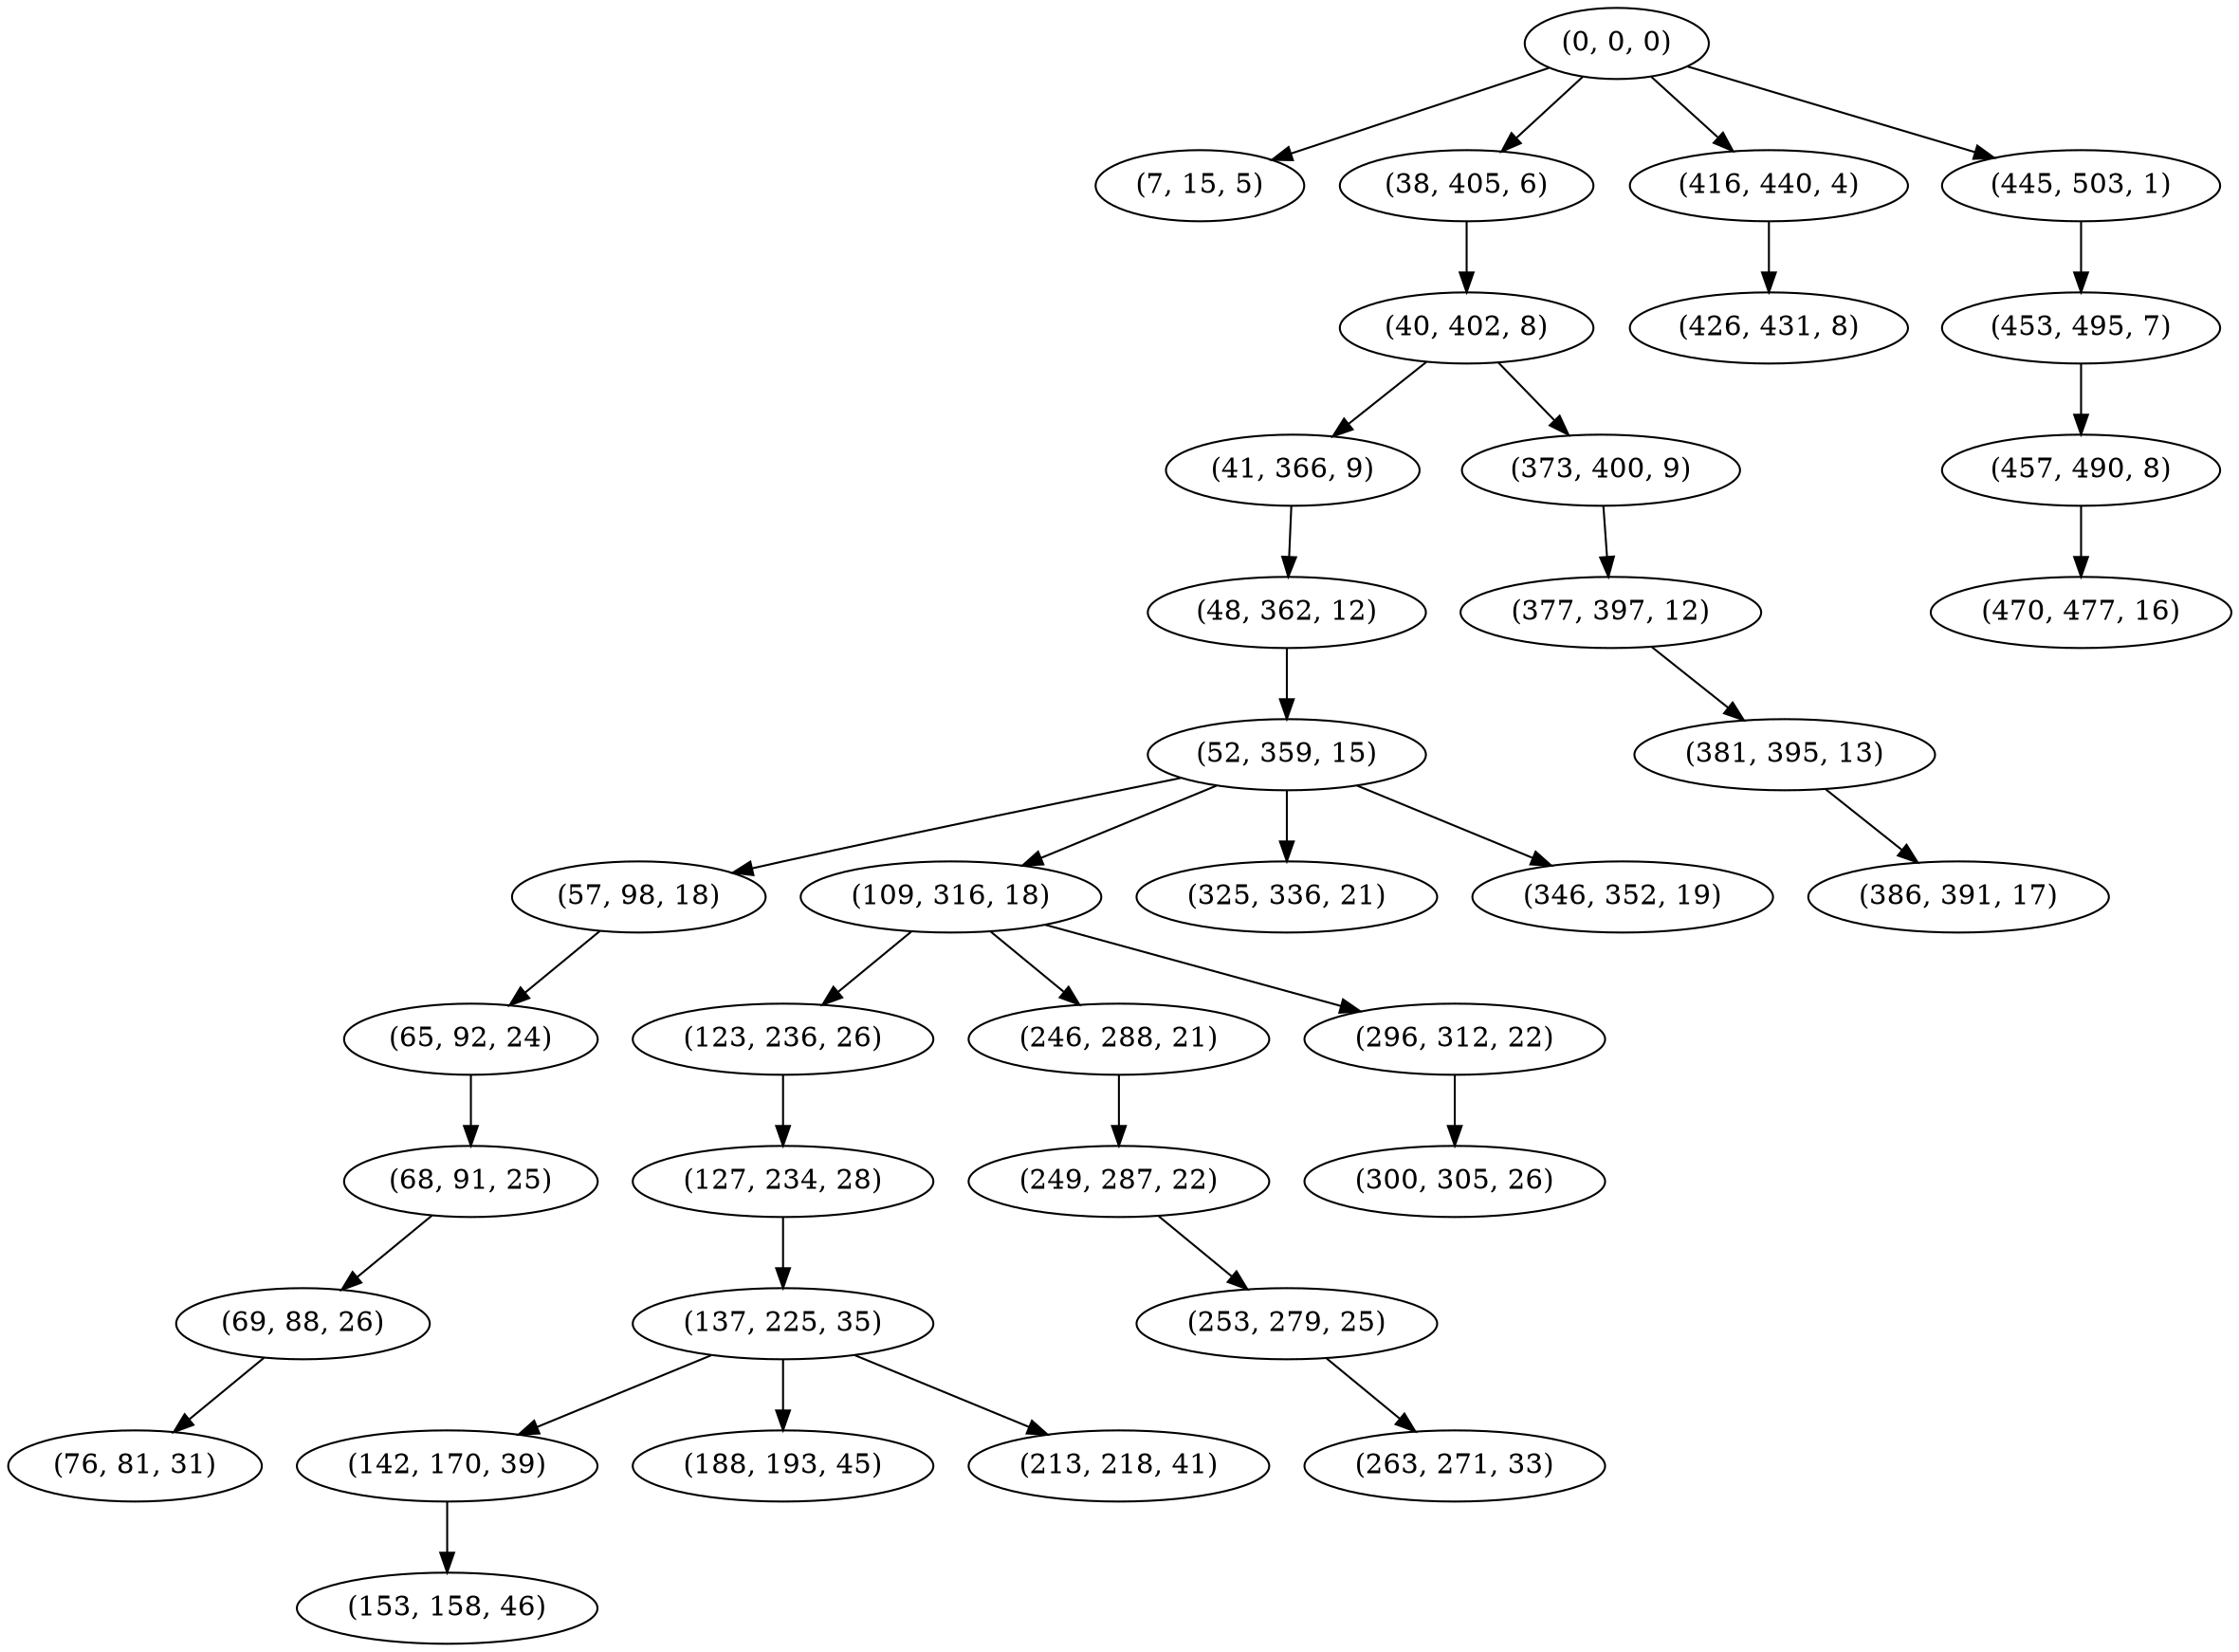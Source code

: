 digraph tree {
    "(0, 0, 0)";
    "(7, 15, 5)";
    "(38, 405, 6)";
    "(40, 402, 8)";
    "(41, 366, 9)";
    "(48, 362, 12)";
    "(52, 359, 15)";
    "(57, 98, 18)";
    "(65, 92, 24)";
    "(68, 91, 25)";
    "(69, 88, 26)";
    "(76, 81, 31)";
    "(109, 316, 18)";
    "(123, 236, 26)";
    "(127, 234, 28)";
    "(137, 225, 35)";
    "(142, 170, 39)";
    "(153, 158, 46)";
    "(188, 193, 45)";
    "(213, 218, 41)";
    "(246, 288, 21)";
    "(249, 287, 22)";
    "(253, 279, 25)";
    "(263, 271, 33)";
    "(296, 312, 22)";
    "(300, 305, 26)";
    "(325, 336, 21)";
    "(346, 352, 19)";
    "(373, 400, 9)";
    "(377, 397, 12)";
    "(381, 395, 13)";
    "(386, 391, 17)";
    "(416, 440, 4)";
    "(426, 431, 8)";
    "(445, 503, 1)";
    "(453, 495, 7)";
    "(457, 490, 8)";
    "(470, 477, 16)";
    "(0, 0, 0)" -> "(7, 15, 5)";
    "(0, 0, 0)" -> "(38, 405, 6)";
    "(0, 0, 0)" -> "(416, 440, 4)";
    "(0, 0, 0)" -> "(445, 503, 1)";
    "(38, 405, 6)" -> "(40, 402, 8)";
    "(40, 402, 8)" -> "(41, 366, 9)";
    "(40, 402, 8)" -> "(373, 400, 9)";
    "(41, 366, 9)" -> "(48, 362, 12)";
    "(48, 362, 12)" -> "(52, 359, 15)";
    "(52, 359, 15)" -> "(57, 98, 18)";
    "(52, 359, 15)" -> "(109, 316, 18)";
    "(52, 359, 15)" -> "(325, 336, 21)";
    "(52, 359, 15)" -> "(346, 352, 19)";
    "(57, 98, 18)" -> "(65, 92, 24)";
    "(65, 92, 24)" -> "(68, 91, 25)";
    "(68, 91, 25)" -> "(69, 88, 26)";
    "(69, 88, 26)" -> "(76, 81, 31)";
    "(109, 316, 18)" -> "(123, 236, 26)";
    "(109, 316, 18)" -> "(246, 288, 21)";
    "(109, 316, 18)" -> "(296, 312, 22)";
    "(123, 236, 26)" -> "(127, 234, 28)";
    "(127, 234, 28)" -> "(137, 225, 35)";
    "(137, 225, 35)" -> "(142, 170, 39)";
    "(137, 225, 35)" -> "(188, 193, 45)";
    "(137, 225, 35)" -> "(213, 218, 41)";
    "(142, 170, 39)" -> "(153, 158, 46)";
    "(246, 288, 21)" -> "(249, 287, 22)";
    "(249, 287, 22)" -> "(253, 279, 25)";
    "(253, 279, 25)" -> "(263, 271, 33)";
    "(296, 312, 22)" -> "(300, 305, 26)";
    "(373, 400, 9)" -> "(377, 397, 12)";
    "(377, 397, 12)" -> "(381, 395, 13)";
    "(381, 395, 13)" -> "(386, 391, 17)";
    "(416, 440, 4)" -> "(426, 431, 8)";
    "(445, 503, 1)" -> "(453, 495, 7)";
    "(453, 495, 7)" -> "(457, 490, 8)";
    "(457, 490, 8)" -> "(470, 477, 16)";
}
